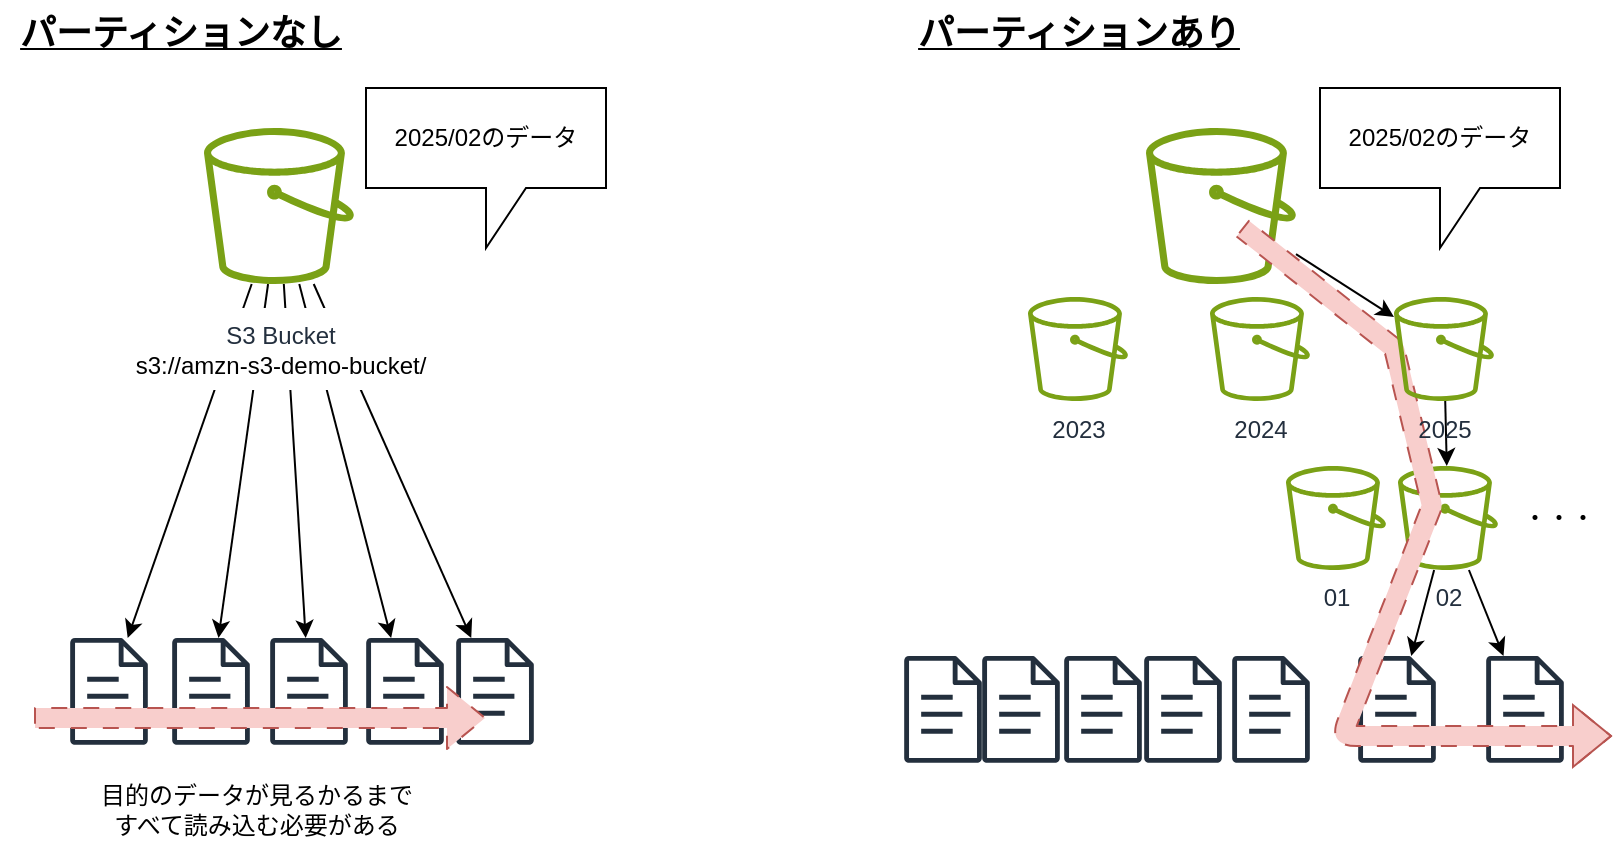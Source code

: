 <mxfile>
    <diagram id="0tdWPPItUCY8QEmt5hMm" name="Page-1">
        <mxGraphModel dx="1112" dy="545" grid="0" gridSize="10" guides="1" tooltips="1" connect="1" arrows="1" fold="1" page="1" pageScale="1" pageWidth="1169" pageHeight="827" math="0" shadow="0">
            <root>
                <mxCell id="0"/>
                <mxCell id="1" parent="0"/>
                <mxCell id="9" style="edgeStyle=none;html=1;" parent="1" source="3" target="4" edge="1">
                    <mxGeometry relative="1" as="geometry"/>
                </mxCell>
                <mxCell id="10" style="edgeStyle=none;html=1;" parent="1" source="3" target="5" edge="1">
                    <mxGeometry relative="1" as="geometry"/>
                </mxCell>
                <mxCell id="11" style="edgeStyle=none;html=1;" parent="1" source="3" target="6" edge="1">
                    <mxGeometry relative="1" as="geometry"/>
                </mxCell>
                <mxCell id="12" style="edgeStyle=none;html=1;" parent="1" source="3" target="7" edge="1">
                    <mxGeometry relative="1" as="geometry"/>
                </mxCell>
                <mxCell id="13" style="edgeStyle=none;html=1;" parent="1" source="3" target="8" edge="1">
                    <mxGeometry relative="1" as="geometry"/>
                </mxCell>
                <mxCell id="3" value="" style="sketch=0;outlineConnect=0;fontColor=#232F3E;gradientColor=none;fillColor=#7AA116;strokeColor=none;dashed=0;verticalLabelPosition=bottom;verticalAlign=top;align=center;html=1;fontSize=12;fontStyle=0;aspect=fixed;pointerEvents=1;shape=mxgraph.aws4.bucket;" parent="1" vertex="1">
                    <mxGeometry x="167" y="90" width="75" height="78" as="geometry"/>
                </mxCell>
                <mxCell id="4" value="" style="sketch=0;outlineConnect=0;fontColor=#232F3E;gradientColor=none;fillColor=#232F3D;strokeColor=none;dashed=0;verticalLabelPosition=bottom;verticalAlign=top;align=center;html=1;fontSize=12;fontStyle=0;aspect=fixed;pointerEvents=1;shape=mxgraph.aws4.document;" parent="1" vertex="1">
                    <mxGeometry x="100" y="345" width="39" height="53.37" as="geometry"/>
                </mxCell>
                <mxCell id="5" value="" style="sketch=0;outlineConnect=0;fontColor=#232F3E;gradientColor=none;fillColor=#232F3D;strokeColor=none;dashed=0;verticalLabelPosition=bottom;verticalAlign=top;align=center;html=1;fontSize=12;fontStyle=0;aspect=fixed;pointerEvents=1;shape=mxgraph.aws4.document;" parent="1" vertex="1">
                    <mxGeometry x="151" y="345" width="39" height="53.37" as="geometry"/>
                </mxCell>
                <mxCell id="6" value="" style="sketch=0;outlineConnect=0;fontColor=#232F3E;gradientColor=none;fillColor=#232F3D;strokeColor=none;dashed=0;verticalLabelPosition=bottom;verticalAlign=top;align=center;html=1;fontSize=12;fontStyle=0;aspect=fixed;pointerEvents=1;shape=mxgraph.aws4.document;" parent="1" vertex="1">
                    <mxGeometry x="200" y="345" width="39" height="53.37" as="geometry"/>
                </mxCell>
                <mxCell id="7" value="" style="sketch=0;outlineConnect=0;fontColor=#232F3E;gradientColor=none;fillColor=#232F3D;strokeColor=none;dashed=0;verticalLabelPosition=bottom;verticalAlign=top;align=center;html=1;fontSize=12;fontStyle=0;aspect=fixed;pointerEvents=1;shape=mxgraph.aws4.document;" parent="1" vertex="1">
                    <mxGeometry x="248" y="345" width="39" height="53.37" as="geometry"/>
                </mxCell>
                <mxCell id="8" value="" style="sketch=0;outlineConnect=0;fontColor=#232F3E;gradientColor=none;fillColor=#232F3D;strokeColor=none;dashed=0;verticalLabelPosition=bottom;verticalAlign=top;align=center;html=1;fontSize=12;fontStyle=0;aspect=fixed;pointerEvents=1;shape=mxgraph.aws4.document;" parent="1" vertex="1">
                    <mxGeometry x="293" y="345" width="39" height="53.37" as="geometry"/>
                </mxCell>
                <mxCell id="14" value="" style="shape=flexArrow;endArrow=classic;html=1;fillColor=#f8cecc;strokeColor=#b85450;flowAnimation=1;" parent="1" edge="1">
                    <mxGeometry width="50" height="50" relative="1" as="geometry">
                        <mxPoint x="82" y="385" as="sourcePoint"/>
                        <mxPoint x="308" y="385" as="targetPoint"/>
                    </mxGeometry>
                </mxCell>
                <mxCell id="15" value="目的のデータが見るかるまで&lt;div&gt;すべて読み込む必要がある&lt;/div&gt;" style="text;html=1;align=center;verticalAlign=middle;resizable=0;points=[];autosize=1;strokeColor=none;fillColor=none;" parent="1" vertex="1">
                    <mxGeometry x="106" y="410" width="174" height="41" as="geometry"/>
                </mxCell>
                <mxCell id="18" value="&lt;span style=&quot;color: rgb(35, 47, 62);&quot;&gt;S3 Bucket&lt;/span&gt;&lt;div style=&quot;scrollbar-color: light-dark(#e2e2e2, #4b4b4b)&lt;br/&gt;&#x9;&#x9;&#x9;&#x9;&#x9;light-dark(#fbfbfb, var(--dark-panel-color));&quot;&gt;s3://amzn-s3-demo-bucket/&lt;/div&gt;" style="text;html=1;align=center;verticalAlign=middle;resizable=0;points=[];autosize=1;fillColor=default;" parent="1" vertex="1">
                    <mxGeometry x="123" y="180" width="163" height="41" as="geometry"/>
                </mxCell>
                <mxCell id="33" style="edgeStyle=none;html=1;" parent="1" source="19" target="25" edge="1">
                    <mxGeometry relative="1" as="geometry"/>
                </mxCell>
                <mxCell id="19" value="" style="sketch=0;outlineConnect=0;fontColor=#232F3E;gradientColor=none;fillColor=#7AA116;strokeColor=none;dashed=0;verticalLabelPosition=bottom;verticalAlign=top;align=center;html=1;fontSize=12;fontStyle=0;aspect=fixed;pointerEvents=1;shape=mxgraph.aws4.bucket;" parent="1" vertex="1">
                    <mxGeometry x="638" y="90" width="75" height="78" as="geometry"/>
                </mxCell>
                <mxCell id="20" value="2024" style="sketch=0;outlineConnect=0;fontColor=#232F3E;gradientColor=none;fillColor=#7AA116;strokeColor=none;dashed=0;verticalLabelPosition=bottom;verticalAlign=top;align=center;html=1;fontSize=12;fontStyle=0;aspect=fixed;pointerEvents=1;shape=mxgraph.aws4.bucket;" parent="1" vertex="1">
                    <mxGeometry x="670" y="174.5" width="50" height="52" as="geometry"/>
                </mxCell>
                <mxCell id="23" value="01" style="sketch=0;outlineConnect=0;fontColor=#232F3E;gradientColor=none;fillColor=#7AA116;strokeColor=none;dashed=0;verticalLabelPosition=bottom;verticalAlign=top;align=center;html=1;fontSize=12;fontStyle=0;aspect=fixed;pointerEvents=1;shape=mxgraph.aws4.bucket;" parent="1" vertex="1">
                    <mxGeometry x="708" y="259" width="50" height="52" as="geometry"/>
                </mxCell>
                <mxCell id="34" style="edgeStyle=none;html=1;" parent="1" source="25" target="27" edge="1">
                    <mxGeometry relative="1" as="geometry"/>
                </mxCell>
                <mxCell id="26" value="2023" style="sketch=0;outlineConnect=0;fontColor=#232F3E;gradientColor=none;fillColor=#7AA116;strokeColor=none;dashed=0;verticalLabelPosition=bottom;verticalAlign=top;align=center;html=1;fontSize=12;fontStyle=0;aspect=fixed;pointerEvents=1;shape=mxgraph.aws4.bucket;" parent="1" vertex="1">
                    <mxGeometry x="579" y="174.5" width="50" height="52" as="geometry"/>
                </mxCell>
                <mxCell id="35" style="edgeStyle=none;html=1;" parent="1" source="27" target="30" edge="1">
                    <mxGeometry relative="1" as="geometry"/>
                </mxCell>
                <mxCell id="36" style="edgeStyle=none;html=1;" parent="1" source="27" target="29" edge="1">
                    <mxGeometry relative="1" as="geometry"/>
                </mxCell>
                <mxCell id="27" value="02" style="sketch=0;outlineConnect=0;fontColor=#232F3E;gradientColor=none;fillColor=#7AA116;strokeColor=none;dashed=0;verticalLabelPosition=bottom;verticalAlign=top;align=center;html=1;fontSize=12;fontStyle=0;aspect=fixed;pointerEvents=1;shape=mxgraph.aws4.bucket;" parent="1" vertex="1">
                    <mxGeometry x="764" y="259" width="50" height="52" as="geometry"/>
                </mxCell>
                <mxCell id="28" value="・・・" style="text;html=1;align=center;verticalAlign=middle;resizable=0;points=[];autosize=1;strokeColor=none;fillColor=none;" parent="1" vertex="1">
                    <mxGeometry x="817" y="272" width="54" height="26" as="geometry"/>
                </mxCell>
                <mxCell id="29" value="" style="sketch=0;outlineConnect=0;fontColor=#232F3E;gradientColor=none;fillColor=#232F3D;strokeColor=none;dashed=0;verticalLabelPosition=bottom;verticalAlign=top;align=center;html=1;fontSize=12;fontStyle=0;aspect=fixed;pointerEvents=1;shape=mxgraph.aws4.document;" parent="1" vertex="1">
                    <mxGeometry x="808" y="354" width="39" height="53.37" as="geometry"/>
                </mxCell>
                <mxCell id="30" value="" style="sketch=0;outlineConnect=0;fontColor=#232F3E;gradientColor=none;fillColor=#232F3D;strokeColor=none;dashed=0;verticalLabelPosition=bottom;verticalAlign=top;align=center;html=1;fontSize=12;fontStyle=0;aspect=fixed;pointerEvents=1;shape=mxgraph.aws4.document;" parent="1" vertex="1">
                    <mxGeometry x="744" y="354" width="39" height="53.37" as="geometry"/>
                </mxCell>
                <mxCell id="31" value="2025/02のデータ" style="shape=callout;whiteSpace=wrap;html=1;perimeter=calloutPerimeter;" parent="1" vertex="1">
                    <mxGeometry x="248" y="70" width="120" height="80" as="geometry"/>
                </mxCell>
                <mxCell id="32" value="2025/02のデータ" style="shape=callout;whiteSpace=wrap;html=1;perimeter=calloutPerimeter;" parent="1" vertex="1">
                    <mxGeometry x="725" y="70" width="120" height="80" as="geometry"/>
                </mxCell>
                <mxCell id="37" value="" style="shape=flexArrow;endArrow=classic;html=1;fillColor=#f8cecc;strokeColor=#b85450;flowAnimation=1;" parent="1" edge="1">
                    <mxGeometry width="50" height="50" relative="1" as="geometry">
                        <mxPoint x="686" y="140" as="sourcePoint"/>
                        <mxPoint x="871" y="394" as="targetPoint"/>
                        <Array as="points">
                            <mxPoint x="762" y="200"/>
                            <mxPoint x="781" y="279"/>
                            <mxPoint x="736" y="394"/>
                        </Array>
                    </mxGeometry>
                </mxCell>
                <mxCell id="25" value="2025" style="sketch=0;outlineConnect=0;fontColor=#232F3E;gradientColor=none;fillColor=#7AA116;strokeColor=none;dashed=0;verticalLabelPosition=bottom;verticalAlign=top;align=center;html=1;fontSize=12;fontStyle=0;aspect=fixed;pointerEvents=1;shape=mxgraph.aws4.bucket;" parent="1" vertex="1">
                    <mxGeometry x="762" y="174.5" width="50" height="52" as="geometry"/>
                </mxCell>
                <mxCell id="38" value="" style="sketch=0;outlineConnect=0;fontColor=#232F3E;gradientColor=none;fillColor=#232F3D;strokeColor=none;dashed=0;verticalLabelPosition=bottom;verticalAlign=top;align=center;html=1;fontSize=12;fontStyle=0;aspect=fixed;pointerEvents=1;shape=mxgraph.aws4.document;" parent="1" vertex="1">
                    <mxGeometry x="517" y="354" width="39" height="53.37" as="geometry"/>
                </mxCell>
                <mxCell id="39" value="" style="sketch=0;outlineConnect=0;fontColor=#232F3E;gradientColor=none;fillColor=#232F3D;strokeColor=none;dashed=0;verticalLabelPosition=bottom;verticalAlign=top;align=center;html=1;fontSize=12;fontStyle=0;aspect=fixed;pointerEvents=1;shape=mxgraph.aws4.document;" parent="1" vertex="1">
                    <mxGeometry x="556" y="354" width="39" height="53.37" as="geometry"/>
                </mxCell>
                <mxCell id="40" value="" style="sketch=0;outlineConnect=0;fontColor=#232F3E;gradientColor=none;fillColor=#232F3D;strokeColor=none;dashed=0;verticalLabelPosition=bottom;verticalAlign=top;align=center;html=1;fontSize=12;fontStyle=0;aspect=fixed;pointerEvents=1;shape=mxgraph.aws4.document;" parent="1" vertex="1">
                    <mxGeometry x="597" y="354" width="39" height="53.37" as="geometry"/>
                </mxCell>
                <mxCell id="41" value="" style="sketch=0;outlineConnect=0;fontColor=#232F3E;gradientColor=none;fillColor=#232F3D;strokeColor=none;dashed=0;verticalLabelPosition=bottom;verticalAlign=top;align=center;html=1;fontSize=12;fontStyle=0;aspect=fixed;pointerEvents=1;shape=mxgraph.aws4.document;" parent="1" vertex="1">
                    <mxGeometry x="637" y="354" width="39" height="53.37" as="geometry"/>
                </mxCell>
                <mxCell id="42" value="" style="sketch=0;outlineConnect=0;fontColor=#232F3E;gradientColor=none;fillColor=#232F3D;strokeColor=none;dashed=0;verticalLabelPosition=bottom;verticalAlign=top;align=center;html=1;fontSize=12;fontStyle=0;aspect=fixed;pointerEvents=1;shape=mxgraph.aws4.document;" parent="1" vertex="1">
                    <mxGeometry x="681" y="354" width="39" height="53.37" as="geometry"/>
                </mxCell>
                <mxCell id="43" value="パーティションなし" style="text;html=1;align=center;verticalAlign=middle;resizable=0;points=[];autosize=1;strokeColor=none;fillColor=none;fontSize=18;fontStyle=5" parent="1" vertex="1">
                    <mxGeometry x="65" y="26" width="180" height="34" as="geometry"/>
                </mxCell>
                <mxCell id="44" value="パーティションあり" style="text;html=1;align=center;verticalAlign=middle;resizable=0;points=[];autosize=1;strokeColor=none;fillColor=none;fontSize=18;fontStyle=5" parent="1" vertex="1">
                    <mxGeometry x="514" y="26" width="180" height="34" as="geometry"/>
                </mxCell>
            </root>
        </mxGraphModel>
    </diagram>
</mxfile>